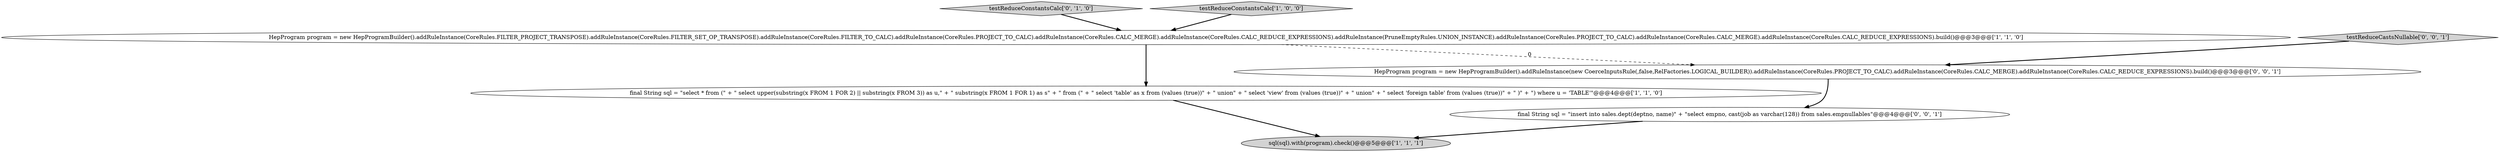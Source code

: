 digraph {
1 [style = filled, label = "final String sql = \"select * from (\" + \" select upper(substring(x FROM 1 FOR 2) || substring(x FROM 3)) as u,\" + \" substring(x FROM 1 FOR 1) as s\" + \" from (\" + \" select 'table' as x from (values (true))\" + \" union\" + \" select 'view' from (values (true))\" + \" union\" + \" select 'foreign table' from (values (true))\" + \" )\" + \") where u = 'TABLE'\"@@@4@@@['1', '1', '0']", fillcolor = white, shape = ellipse image = "AAA0AAABBB1BBB"];
4 [style = filled, label = "testReduceConstantsCalc['0', '1', '0']", fillcolor = lightgray, shape = diamond image = "AAA0AAABBB2BBB"];
6 [style = filled, label = "final String sql = \"insert into sales.dept(deptno, name)\" + \"select empno, cast(job as varchar(128)) from sales.empnullables\"@@@4@@@['0', '0', '1']", fillcolor = white, shape = ellipse image = "AAA0AAABBB3BBB"];
3 [style = filled, label = "HepProgram program = new HepProgramBuilder().addRuleInstance(CoreRules.FILTER_PROJECT_TRANSPOSE).addRuleInstance(CoreRules.FILTER_SET_OP_TRANSPOSE).addRuleInstance(CoreRules.FILTER_TO_CALC).addRuleInstance(CoreRules.PROJECT_TO_CALC).addRuleInstance(CoreRules.CALC_MERGE).addRuleInstance(CoreRules.CALC_REDUCE_EXPRESSIONS).addRuleInstance(PruneEmptyRules.UNION_INSTANCE).addRuleInstance(CoreRules.PROJECT_TO_CALC).addRuleInstance(CoreRules.CALC_MERGE).addRuleInstance(CoreRules.CALC_REDUCE_EXPRESSIONS).build()@@@3@@@['1', '1', '0']", fillcolor = white, shape = ellipse image = "AAA0AAABBB1BBB"];
0 [style = filled, label = "testReduceConstantsCalc['1', '0', '0']", fillcolor = lightgray, shape = diamond image = "AAA0AAABBB1BBB"];
5 [style = filled, label = "testReduceCastsNullable['0', '0', '1']", fillcolor = lightgray, shape = diamond image = "AAA0AAABBB3BBB"];
2 [style = filled, label = "sql(sql).with(program).check()@@@5@@@['1', '1', '1']", fillcolor = lightgray, shape = ellipse image = "AAA0AAABBB1BBB"];
7 [style = filled, label = "HepProgram program = new HepProgramBuilder().addRuleInstance(new CoerceInputsRule(,false,RelFactories.LOGICAL_BUILDER)).addRuleInstance(CoreRules.PROJECT_TO_CALC).addRuleInstance(CoreRules.CALC_MERGE).addRuleInstance(CoreRules.CALC_REDUCE_EXPRESSIONS).build()@@@3@@@['0', '0', '1']", fillcolor = white, shape = ellipse image = "AAA0AAABBB3BBB"];
7->6 [style = bold, label=""];
0->3 [style = bold, label=""];
4->3 [style = bold, label=""];
6->2 [style = bold, label=""];
1->2 [style = bold, label=""];
3->7 [style = dashed, label="0"];
5->7 [style = bold, label=""];
3->1 [style = bold, label=""];
}
